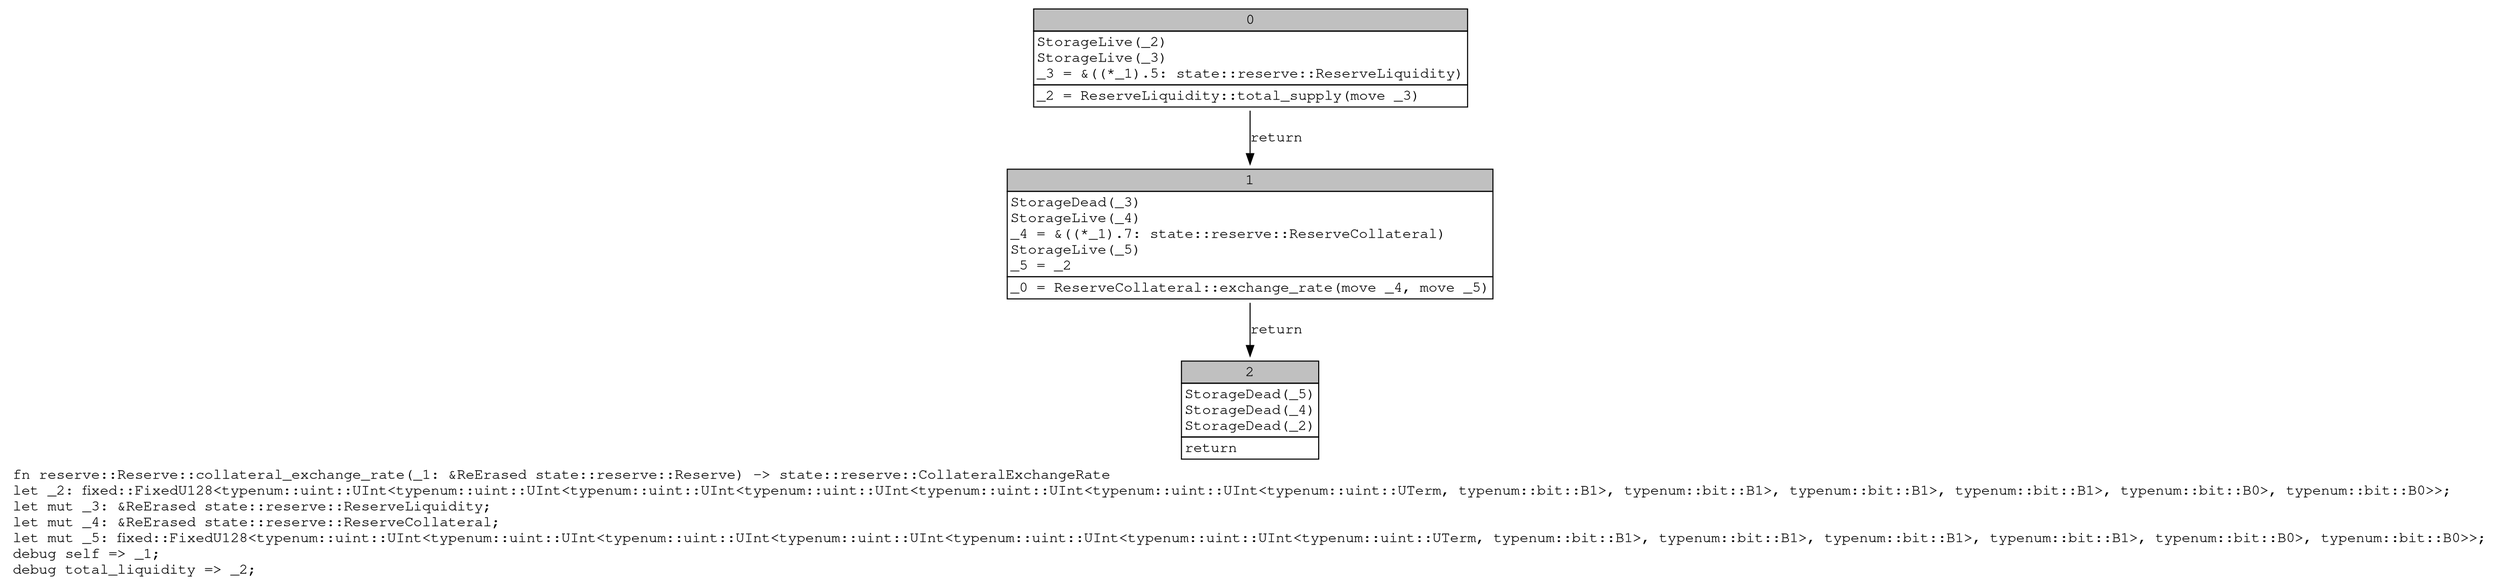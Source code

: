 digraph Mir_0_1881 {
    graph [fontname="Courier, monospace"];
    node [fontname="Courier, monospace"];
    edge [fontname="Courier, monospace"];
    label=<fn reserve::Reserve::collateral_exchange_rate(_1: &amp;ReErased state::reserve::Reserve) -&gt; state::reserve::CollateralExchangeRate<br align="left"/>let _2: fixed::FixedU128&lt;typenum::uint::UInt&lt;typenum::uint::UInt&lt;typenum::uint::UInt&lt;typenum::uint::UInt&lt;typenum::uint::UInt&lt;typenum::uint::UInt&lt;typenum::uint::UTerm, typenum::bit::B1&gt;, typenum::bit::B1&gt;, typenum::bit::B1&gt;, typenum::bit::B1&gt;, typenum::bit::B0&gt;, typenum::bit::B0&gt;&gt;;<br align="left"/>let mut _3: &amp;ReErased state::reserve::ReserveLiquidity;<br align="left"/>let mut _4: &amp;ReErased state::reserve::ReserveCollateral;<br align="left"/>let mut _5: fixed::FixedU128&lt;typenum::uint::UInt&lt;typenum::uint::UInt&lt;typenum::uint::UInt&lt;typenum::uint::UInt&lt;typenum::uint::UInt&lt;typenum::uint::UInt&lt;typenum::uint::UTerm, typenum::bit::B1&gt;, typenum::bit::B1&gt;, typenum::bit::B1&gt;, typenum::bit::B1&gt;, typenum::bit::B0&gt;, typenum::bit::B0&gt;&gt;;<br align="left"/>debug self =&gt; _1;<br align="left"/>debug total_liquidity =&gt; _2;<br align="left"/>>;
    bb0__0_1881 [shape="none", label=<<table border="0" cellborder="1" cellspacing="0"><tr><td bgcolor="gray" align="center" colspan="1">0</td></tr><tr><td align="left" balign="left">StorageLive(_2)<br/>StorageLive(_3)<br/>_3 = &amp;((*_1).5: state::reserve::ReserveLiquidity)<br/></td></tr><tr><td align="left">_2 = ReserveLiquidity::total_supply(move _3)</td></tr></table>>];
    bb1__0_1881 [shape="none", label=<<table border="0" cellborder="1" cellspacing="0"><tr><td bgcolor="gray" align="center" colspan="1">1</td></tr><tr><td align="left" balign="left">StorageDead(_3)<br/>StorageLive(_4)<br/>_4 = &amp;((*_1).7: state::reserve::ReserveCollateral)<br/>StorageLive(_5)<br/>_5 = _2<br/></td></tr><tr><td align="left">_0 = ReserveCollateral::exchange_rate(move _4, move _5)</td></tr></table>>];
    bb2__0_1881 [shape="none", label=<<table border="0" cellborder="1" cellspacing="0"><tr><td bgcolor="gray" align="center" colspan="1">2</td></tr><tr><td align="left" balign="left">StorageDead(_5)<br/>StorageDead(_4)<br/>StorageDead(_2)<br/></td></tr><tr><td align="left">return</td></tr></table>>];
    bb0__0_1881 -> bb1__0_1881 [label="return"];
    bb1__0_1881 -> bb2__0_1881 [label="return"];
}
